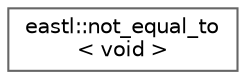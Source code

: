 digraph "类继承关系图"
{
 // LATEX_PDF_SIZE
  bgcolor="transparent";
  edge [fontname=Helvetica,fontsize=10,labelfontname=Helvetica,labelfontsize=10];
  node [fontname=Helvetica,fontsize=10,shape=box,height=0.2,width=0.4];
  rankdir="LR";
  Node0 [id="Node000000",label="eastl::not_equal_to\l\< void \>",height=0.2,width=0.4,color="grey40", fillcolor="white", style="filled",URL="$structeastl_1_1not__equal__to_3_01void_01_4.html",tooltip=" "];
}
